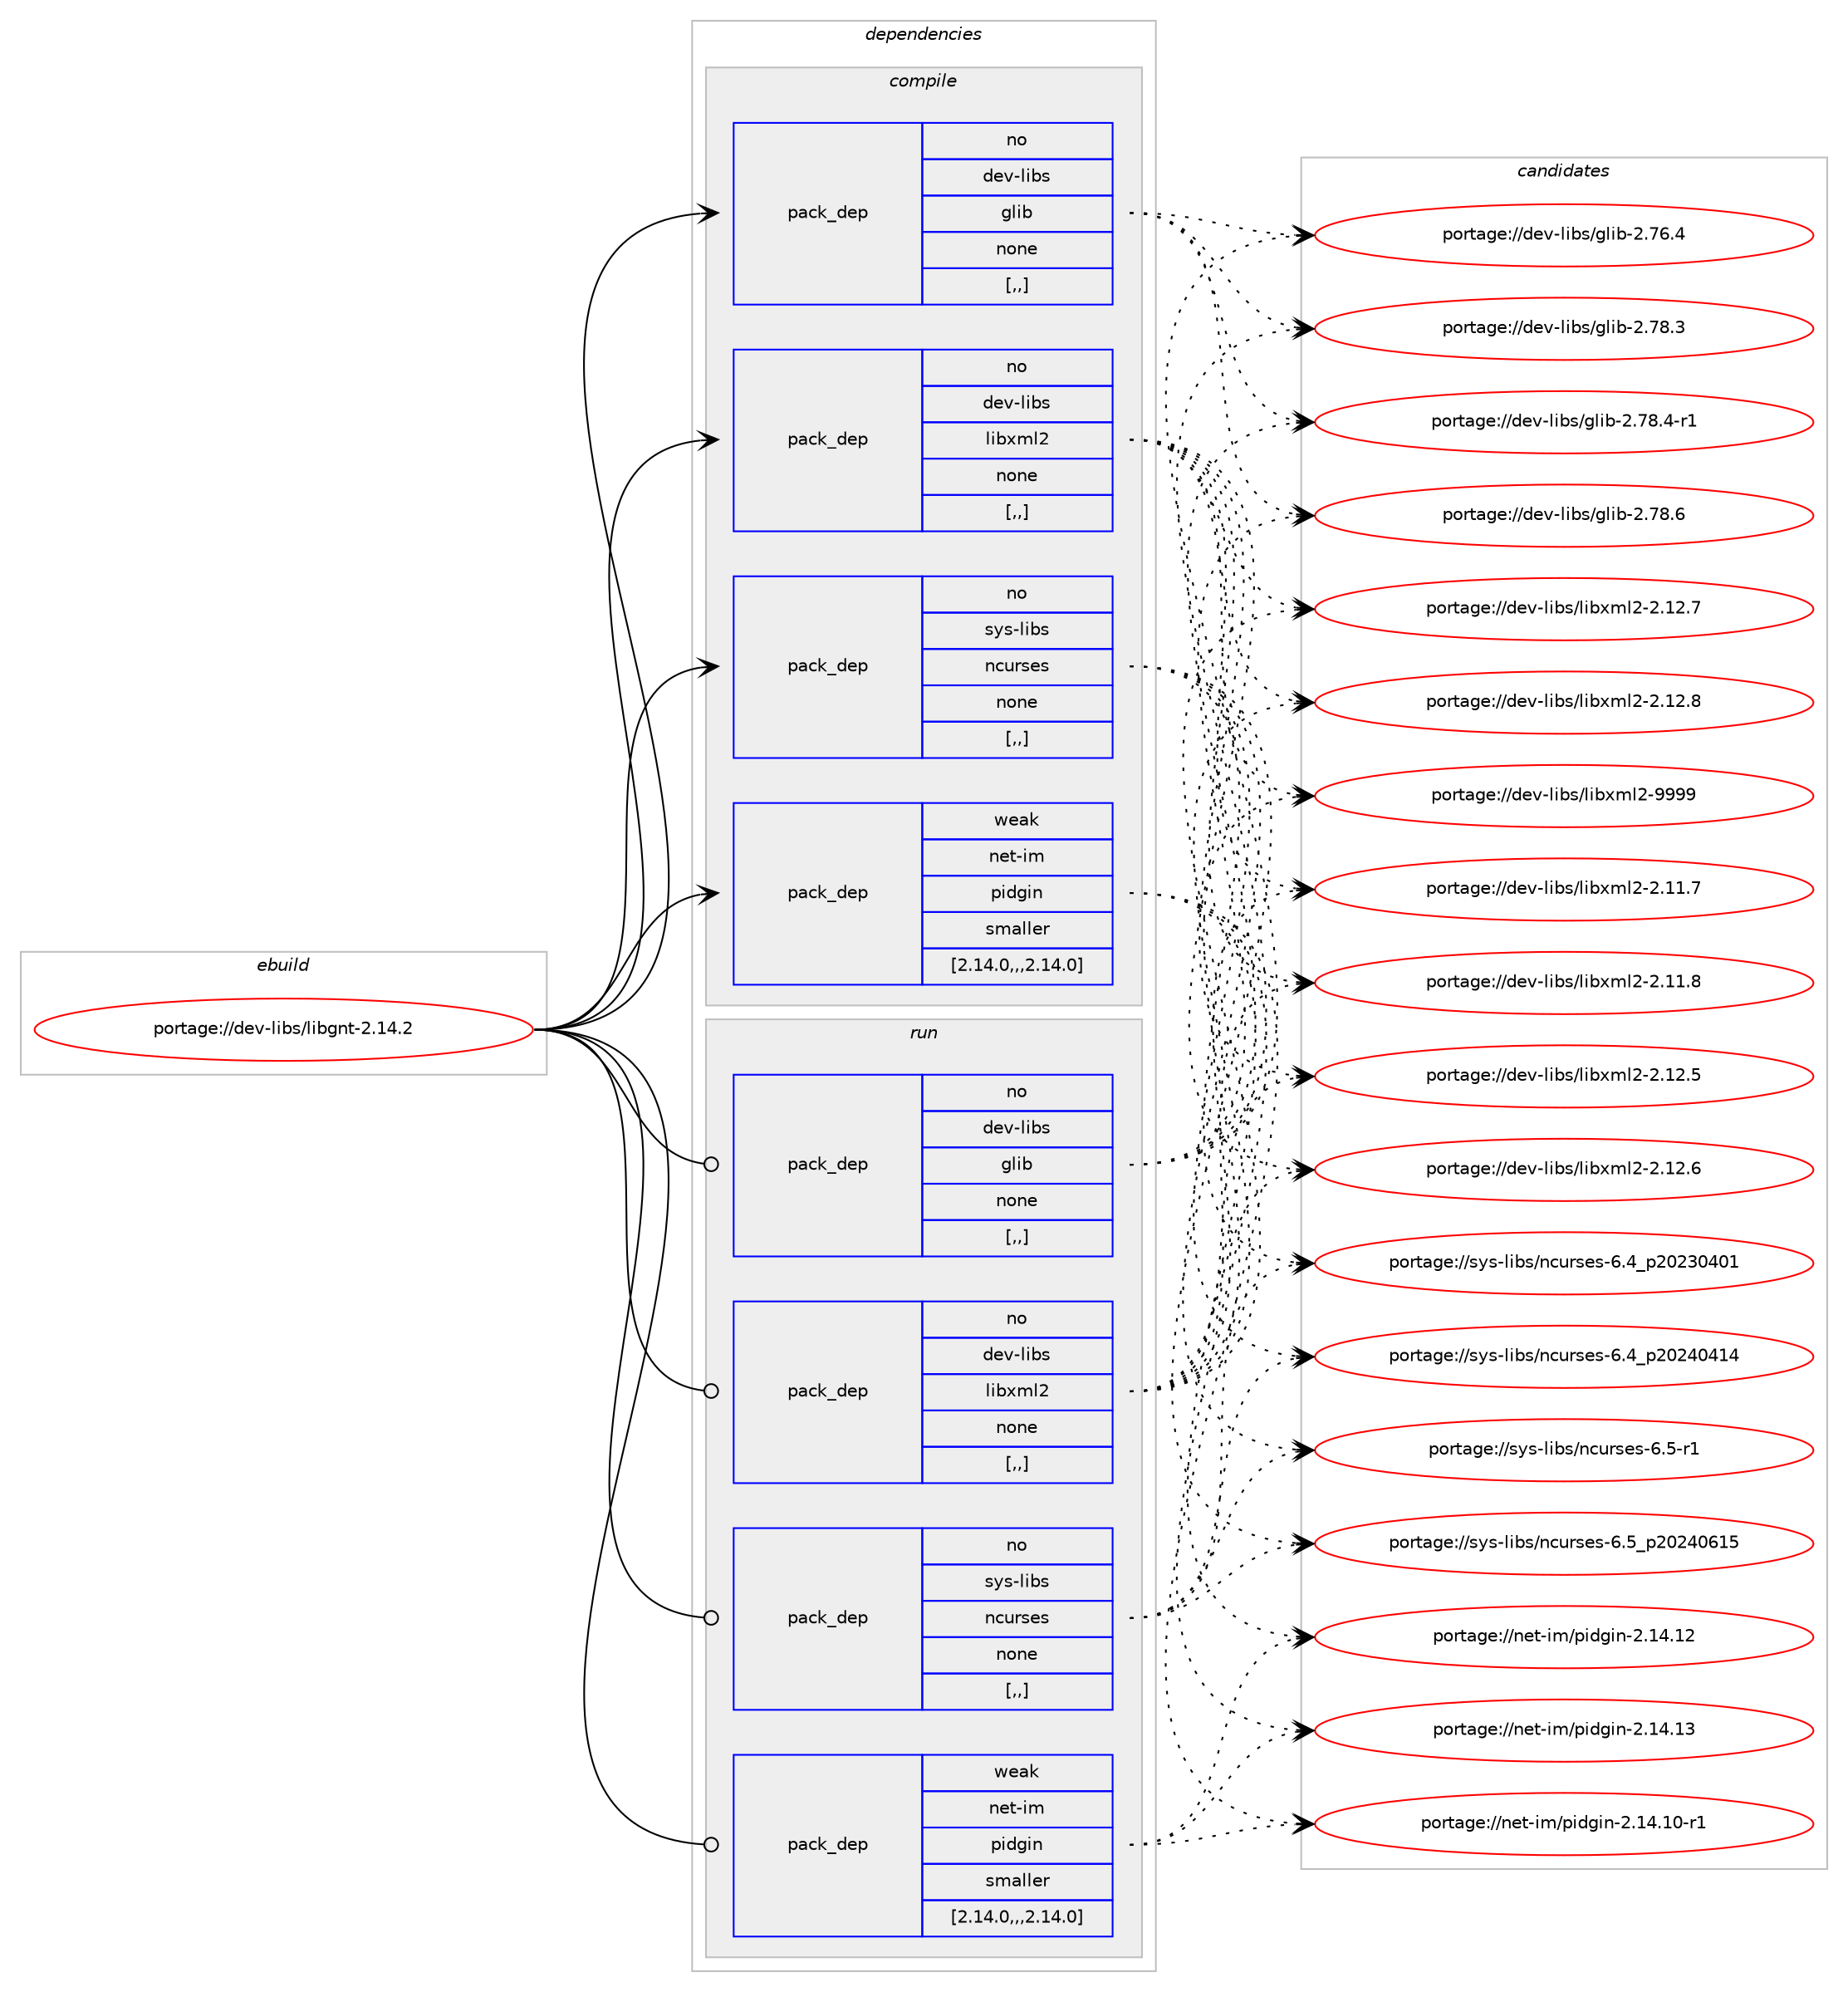 digraph prolog {

# *************
# Graph options
# *************

newrank=true;
concentrate=true;
compound=true;
graph [rankdir=LR,fontname=Helvetica,fontsize=10,ranksep=1.5];#, ranksep=2.5, nodesep=0.2];
edge  [arrowhead=vee];
node  [fontname=Helvetica,fontsize=10];

# **********
# The ebuild
# **********

subgraph cluster_leftcol {
color=gray;
rank=same;
label=<<i>ebuild</i>>;
id [label="portage://dev-libs/libgnt-2.14.2", color=red, width=4, href="../dev-libs/libgnt-2.14.2.svg"];
}

# ****************
# The dependencies
# ****************

subgraph cluster_midcol {
color=gray;
label=<<i>dependencies</i>>;
subgraph cluster_compile {
fillcolor="#eeeeee";
style=filled;
label=<<i>compile</i>>;
subgraph pack80038 {
dependency107265 [label=<<TABLE BORDER="0" CELLBORDER="1" CELLSPACING="0" CELLPADDING="4" WIDTH="220"><TR><TD ROWSPAN="6" CELLPADDING="30">pack_dep</TD></TR><TR><TD WIDTH="110">no</TD></TR><TR><TD>dev-libs</TD></TR><TR><TD>glib</TD></TR><TR><TD>none</TD></TR><TR><TD>[,,]</TD></TR></TABLE>>, shape=none, color=blue];
}
id:e -> dependency107265:w [weight=20,style="solid",arrowhead="vee"];
subgraph pack80039 {
dependency107266 [label=<<TABLE BORDER="0" CELLBORDER="1" CELLSPACING="0" CELLPADDING="4" WIDTH="220"><TR><TD ROWSPAN="6" CELLPADDING="30">pack_dep</TD></TR><TR><TD WIDTH="110">no</TD></TR><TR><TD>dev-libs</TD></TR><TR><TD>libxml2</TD></TR><TR><TD>none</TD></TR><TR><TD>[,,]</TD></TR></TABLE>>, shape=none, color=blue];
}
id:e -> dependency107266:w [weight=20,style="solid",arrowhead="vee"];
subgraph pack80040 {
dependency107267 [label=<<TABLE BORDER="0" CELLBORDER="1" CELLSPACING="0" CELLPADDING="4" WIDTH="220"><TR><TD ROWSPAN="6" CELLPADDING="30">pack_dep</TD></TR><TR><TD WIDTH="110">no</TD></TR><TR><TD>sys-libs</TD></TR><TR><TD>ncurses</TD></TR><TR><TD>none</TD></TR><TR><TD>[,,]</TD></TR></TABLE>>, shape=none, color=blue];
}
id:e -> dependency107267:w [weight=20,style="solid",arrowhead="vee"];
subgraph pack80041 {
dependency107268 [label=<<TABLE BORDER="0" CELLBORDER="1" CELLSPACING="0" CELLPADDING="4" WIDTH="220"><TR><TD ROWSPAN="6" CELLPADDING="30">pack_dep</TD></TR><TR><TD WIDTH="110">weak</TD></TR><TR><TD>net-im</TD></TR><TR><TD>pidgin</TD></TR><TR><TD>smaller</TD></TR><TR><TD>[2.14.0,,,2.14.0]</TD></TR></TABLE>>, shape=none, color=blue];
}
id:e -> dependency107268:w [weight=20,style="solid",arrowhead="vee"];
}
subgraph cluster_compileandrun {
fillcolor="#eeeeee";
style=filled;
label=<<i>compile and run</i>>;
}
subgraph cluster_run {
fillcolor="#eeeeee";
style=filled;
label=<<i>run</i>>;
subgraph pack80042 {
dependency107269 [label=<<TABLE BORDER="0" CELLBORDER="1" CELLSPACING="0" CELLPADDING="4" WIDTH="220"><TR><TD ROWSPAN="6" CELLPADDING="30">pack_dep</TD></TR><TR><TD WIDTH="110">no</TD></TR><TR><TD>dev-libs</TD></TR><TR><TD>glib</TD></TR><TR><TD>none</TD></TR><TR><TD>[,,]</TD></TR></TABLE>>, shape=none, color=blue];
}
id:e -> dependency107269:w [weight=20,style="solid",arrowhead="odot"];
subgraph pack80043 {
dependency107270 [label=<<TABLE BORDER="0" CELLBORDER="1" CELLSPACING="0" CELLPADDING="4" WIDTH="220"><TR><TD ROWSPAN="6" CELLPADDING="30">pack_dep</TD></TR><TR><TD WIDTH="110">no</TD></TR><TR><TD>dev-libs</TD></TR><TR><TD>libxml2</TD></TR><TR><TD>none</TD></TR><TR><TD>[,,]</TD></TR></TABLE>>, shape=none, color=blue];
}
id:e -> dependency107270:w [weight=20,style="solid",arrowhead="odot"];
subgraph pack80044 {
dependency107271 [label=<<TABLE BORDER="0" CELLBORDER="1" CELLSPACING="0" CELLPADDING="4" WIDTH="220"><TR><TD ROWSPAN="6" CELLPADDING="30">pack_dep</TD></TR><TR><TD WIDTH="110">no</TD></TR><TR><TD>sys-libs</TD></TR><TR><TD>ncurses</TD></TR><TR><TD>none</TD></TR><TR><TD>[,,]</TD></TR></TABLE>>, shape=none, color=blue];
}
id:e -> dependency107271:w [weight=20,style="solid",arrowhead="odot"];
subgraph pack80045 {
dependency107272 [label=<<TABLE BORDER="0" CELLBORDER="1" CELLSPACING="0" CELLPADDING="4" WIDTH="220"><TR><TD ROWSPAN="6" CELLPADDING="30">pack_dep</TD></TR><TR><TD WIDTH="110">weak</TD></TR><TR><TD>net-im</TD></TR><TR><TD>pidgin</TD></TR><TR><TD>smaller</TD></TR><TR><TD>[2.14.0,,,2.14.0]</TD></TR></TABLE>>, shape=none, color=blue];
}
id:e -> dependency107272:w [weight=20,style="solid",arrowhead="odot"];
}
}

# **************
# The candidates
# **************

subgraph cluster_choices {
rank=same;
color=gray;
label=<<i>candidates</i>>;

subgraph choice80038 {
color=black;
nodesep=1;
choice1001011184510810598115471031081059845504655544652 [label="portage://dev-libs/glib-2.76.4", color=red, width=4,href="../dev-libs/glib-2.76.4.svg"];
choice1001011184510810598115471031081059845504655564651 [label="portage://dev-libs/glib-2.78.3", color=red, width=4,href="../dev-libs/glib-2.78.3.svg"];
choice10010111845108105981154710310810598455046555646524511449 [label="portage://dev-libs/glib-2.78.4-r1", color=red, width=4,href="../dev-libs/glib-2.78.4-r1.svg"];
choice1001011184510810598115471031081059845504655564654 [label="portage://dev-libs/glib-2.78.6", color=red, width=4,href="../dev-libs/glib-2.78.6.svg"];
dependency107265:e -> choice1001011184510810598115471031081059845504655544652:w [style=dotted,weight="100"];
dependency107265:e -> choice1001011184510810598115471031081059845504655564651:w [style=dotted,weight="100"];
dependency107265:e -> choice10010111845108105981154710310810598455046555646524511449:w [style=dotted,weight="100"];
dependency107265:e -> choice1001011184510810598115471031081059845504655564654:w [style=dotted,weight="100"];
}
subgraph choice80039 {
color=black;
nodesep=1;
choice100101118451081059811547108105981201091085045504649494655 [label="portage://dev-libs/libxml2-2.11.7", color=red, width=4,href="../dev-libs/libxml2-2.11.7.svg"];
choice100101118451081059811547108105981201091085045504649494656 [label="portage://dev-libs/libxml2-2.11.8", color=red, width=4,href="../dev-libs/libxml2-2.11.8.svg"];
choice100101118451081059811547108105981201091085045504649504653 [label="portage://dev-libs/libxml2-2.12.5", color=red, width=4,href="../dev-libs/libxml2-2.12.5.svg"];
choice100101118451081059811547108105981201091085045504649504654 [label="portage://dev-libs/libxml2-2.12.6", color=red, width=4,href="../dev-libs/libxml2-2.12.6.svg"];
choice100101118451081059811547108105981201091085045504649504655 [label="portage://dev-libs/libxml2-2.12.7", color=red, width=4,href="../dev-libs/libxml2-2.12.7.svg"];
choice100101118451081059811547108105981201091085045504649504656 [label="portage://dev-libs/libxml2-2.12.8", color=red, width=4,href="../dev-libs/libxml2-2.12.8.svg"];
choice10010111845108105981154710810598120109108504557575757 [label="portage://dev-libs/libxml2-9999", color=red, width=4,href="../dev-libs/libxml2-9999.svg"];
dependency107266:e -> choice100101118451081059811547108105981201091085045504649494655:w [style=dotted,weight="100"];
dependency107266:e -> choice100101118451081059811547108105981201091085045504649494656:w [style=dotted,weight="100"];
dependency107266:e -> choice100101118451081059811547108105981201091085045504649504653:w [style=dotted,weight="100"];
dependency107266:e -> choice100101118451081059811547108105981201091085045504649504654:w [style=dotted,weight="100"];
dependency107266:e -> choice100101118451081059811547108105981201091085045504649504655:w [style=dotted,weight="100"];
dependency107266:e -> choice100101118451081059811547108105981201091085045504649504656:w [style=dotted,weight="100"];
dependency107266:e -> choice10010111845108105981154710810598120109108504557575757:w [style=dotted,weight="100"];
}
subgraph choice80040 {
color=black;
nodesep=1;
choice1151211154510810598115471109911711411510111545544652951125048505148524849 [label="portage://sys-libs/ncurses-6.4_p20230401", color=red, width=4,href="../sys-libs/ncurses-6.4_p20230401.svg"];
choice1151211154510810598115471109911711411510111545544652951125048505248524952 [label="portage://sys-libs/ncurses-6.4_p20240414", color=red, width=4,href="../sys-libs/ncurses-6.4_p20240414.svg"];
choice11512111545108105981154711099117114115101115455446534511449 [label="portage://sys-libs/ncurses-6.5-r1", color=red, width=4,href="../sys-libs/ncurses-6.5-r1.svg"];
choice1151211154510810598115471109911711411510111545544653951125048505248544953 [label="portage://sys-libs/ncurses-6.5_p20240615", color=red, width=4,href="../sys-libs/ncurses-6.5_p20240615.svg"];
dependency107267:e -> choice1151211154510810598115471109911711411510111545544652951125048505148524849:w [style=dotted,weight="100"];
dependency107267:e -> choice1151211154510810598115471109911711411510111545544652951125048505248524952:w [style=dotted,weight="100"];
dependency107267:e -> choice11512111545108105981154711099117114115101115455446534511449:w [style=dotted,weight="100"];
dependency107267:e -> choice1151211154510810598115471109911711411510111545544653951125048505248544953:w [style=dotted,weight="100"];
}
subgraph choice80041 {
color=black;
nodesep=1;
choice110101116451051094711210510010310511045504649524649484511449 [label="portage://net-im/pidgin-2.14.10-r1", color=red, width=4,href="../net-im/pidgin-2.14.10-r1.svg"];
choice11010111645105109471121051001031051104550464952464950 [label="portage://net-im/pidgin-2.14.12", color=red, width=4,href="../net-im/pidgin-2.14.12.svg"];
choice11010111645105109471121051001031051104550464952464951 [label="portage://net-im/pidgin-2.14.13", color=red, width=4,href="../net-im/pidgin-2.14.13.svg"];
dependency107268:e -> choice110101116451051094711210510010310511045504649524649484511449:w [style=dotted,weight="100"];
dependency107268:e -> choice11010111645105109471121051001031051104550464952464950:w [style=dotted,weight="100"];
dependency107268:e -> choice11010111645105109471121051001031051104550464952464951:w [style=dotted,weight="100"];
}
subgraph choice80042 {
color=black;
nodesep=1;
choice1001011184510810598115471031081059845504655544652 [label="portage://dev-libs/glib-2.76.4", color=red, width=4,href="../dev-libs/glib-2.76.4.svg"];
choice1001011184510810598115471031081059845504655564651 [label="portage://dev-libs/glib-2.78.3", color=red, width=4,href="../dev-libs/glib-2.78.3.svg"];
choice10010111845108105981154710310810598455046555646524511449 [label="portage://dev-libs/glib-2.78.4-r1", color=red, width=4,href="../dev-libs/glib-2.78.4-r1.svg"];
choice1001011184510810598115471031081059845504655564654 [label="portage://dev-libs/glib-2.78.6", color=red, width=4,href="../dev-libs/glib-2.78.6.svg"];
dependency107269:e -> choice1001011184510810598115471031081059845504655544652:w [style=dotted,weight="100"];
dependency107269:e -> choice1001011184510810598115471031081059845504655564651:w [style=dotted,weight="100"];
dependency107269:e -> choice10010111845108105981154710310810598455046555646524511449:w [style=dotted,weight="100"];
dependency107269:e -> choice1001011184510810598115471031081059845504655564654:w [style=dotted,weight="100"];
}
subgraph choice80043 {
color=black;
nodesep=1;
choice100101118451081059811547108105981201091085045504649494655 [label="portage://dev-libs/libxml2-2.11.7", color=red, width=4,href="../dev-libs/libxml2-2.11.7.svg"];
choice100101118451081059811547108105981201091085045504649494656 [label="portage://dev-libs/libxml2-2.11.8", color=red, width=4,href="../dev-libs/libxml2-2.11.8.svg"];
choice100101118451081059811547108105981201091085045504649504653 [label="portage://dev-libs/libxml2-2.12.5", color=red, width=4,href="../dev-libs/libxml2-2.12.5.svg"];
choice100101118451081059811547108105981201091085045504649504654 [label="portage://dev-libs/libxml2-2.12.6", color=red, width=4,href="../dev-libs/libxml2-2.12.6.svg"];
choice100101118451081059811547108105981201091085045504649504655 [label="portage://dev-libs/libxml2-2.12.7", color=red, width=4,href="../dev-libs/libxml2-2.12.7.svg"];
choice100101118451081059811547108105981201091085045504649504656 [label="portage://dev-libs/libxml2-2.12.8", color=red, width=4,href="../dev-libs/libxml2-2.12.8.svg"];
choice10010111845108105981154710810598120109108504557575757 [label="portage://dev-libs/libxml2-9999", color=red, width=4,href="../dev-libs/libxml2-9999.svg"];
dependency107270:e -> choice100101118451081059811547108105981201091085045504649494655:w [style=dotted,weight="100"];
dependency107270:e -> choice100101118451081059811547108105981201091085045504649494656:w [style=dotted,weight="100"];
dependency107270:e -> choice100101118451081059811547108105981201091085045504649504653:w [style=dotted,weight="100"];
dependency107270:e -> choice100101118451081059811547108105981201091085045504649504654:w [style=dotted,weight="100"];
dependency107270:e -> choice100101118451081059811547108105981201091085045504649504655:w [style=dotted,weight="100"];
dependency107270:e -> choice100101118451081059811547108105981201091085045504649504656:w [style=dotted,weight="100"];
dependency107270:e -> choice10010111845108105981154710810598120109108504557575757:w [style=dotted,weight="100"];
}
subgraph choice80044 {
color=black;
nodesep=1;
choice1151211154510810598115471109911711411510111545544652951125048505148524849 [label="portage://sys-libs/ncurses-6.4_p20230401", color=red, width=4,href="../sys-libs/ncurses-6.4_p20230401.svg"];
choice1151211154510810598115471109911711411510111545544652951125048505248524952 [label="portage://sys-libs/ncurses-6.4_p20240414", color=red, width=4,href="../sys-libs/ncurses-6.4_p20240414.svg"];
choice11512111545108105981154711099117114115101115455446534511449 [label="portage://sys-libs/ncurses-6.5-r1", color=red, width=4,href="../sys-libs/ncurses-6.5-r1.svg"];
choice1151211154510810598115471109911711411510111545544653951125048505248544953 [label="portage://sys-libs/ncurses-6.5_p20240615", color=red, width=4,href="../sys-libs/ncurses-6.5_p20240615.svg"];
dependency107271:e -> choice1151211154510810598115471109911711411510111545544652951125048505148524849:w [style=dotted,weight="100"];
dependency107271:e -> choice1151211154510810598115471109911711411510111545544652951125048505248524952:w [style=dotted,weight="100"];
dependency107271:e -> choice11512111545108105981154711099117114115101115455446534511449:w [style=dotted,weight="100"];
dependency107271:e -> choice1151211154510810598115471109911711411510111545544653951125048505248544953:w [style=dotted,weight="100"];
}
subgraph choice80045 {
color=black;
nodesep=1;
choice110101116451051094711210510010310511045504649524649484511449 [label="portage://net-im/pidgin-2.14.10-r1", color=red, width=4,href="../net-im/pidgin-2.14.10-r1.svg"];
choice11010111645105109471121051001031051104550464952464950 [label="portage://net-im/pidgin-2.14.12", color=red, width=4,href="../net-im/pidgin-2.14.12.svg"];
choice11010111645105109471121051001031051104550464952464951 [label="portage://net-im/pidgin-2.14.13", color=red, width=4,href="../net-im/pidgin-2.14.13.svg"];
dependency107272:e -> choice110101116451051094711210510010310511045504649524649484511449:w [style=dotted,weight="100"];
dependency107272:e -> choice11010111645105109471121051001031051104550464952464950:w [style=dotted,weight="100"];
dependency107272:e -> choice11010111645105109471121051001031051104550464952464951:w [style=dotted,weight="100"];
}
}

}
